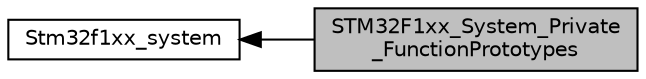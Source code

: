 digraph "STM32F1xx_System_Private_FunctionPrototypes"
{
  edge [fontname="Helvetica",fontsize="10",labelfontname="Helvetica",labelfontsize="10"];
  node [fontname="Helvetica",fontsize="10",shape=box];
  rankdir=LR;
  Node1 [label="STM32F1xx_System_Private\l_FunctionPrototypes",height=0.2,width=0.4,color="black", fillcolor="grey75", style="filled", fontcolor="black",tooltip=" "];
  Node2 [label="Stm32f1xx_system",height=0.2,width=0.4,color="black", fillcolor="white", style="filled",URL="$group__stm32f1xx__system.html",tooltip=" "];
  Node2->Node1 [shape=plaintext, dir="back", style="solid"];
}
